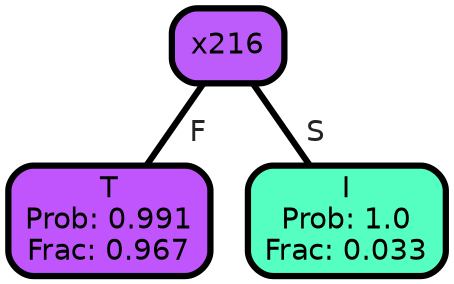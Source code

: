 graph Tree {
node [shape=box, style="filled, rounded",color="black",penwidth="3",fontcolor="black",                 fontname=helvetica] ;
graph [ranksep="0 equally", splines=straight,                 bgcolor=transparent, dpi=200] ;
edge [fontname=helvetica, fontweight=bold,fontcolor=grey14,color=black] ;
0 [label="T
Prob: 0.991
Frac: 0.967", fillcolor="#c155fd"] ;
1 [label="x216", fillcolor="#bd5bfb"] ;
2 [label="I
Prob: 1.0
Frac: 0.033", fillcolor="#55ffc1"] ;
1 -- 0 [label=" F",penwidth=3] ;
1 -- 2 [label=" S",penwidth=3] ;
{rank = same;}}